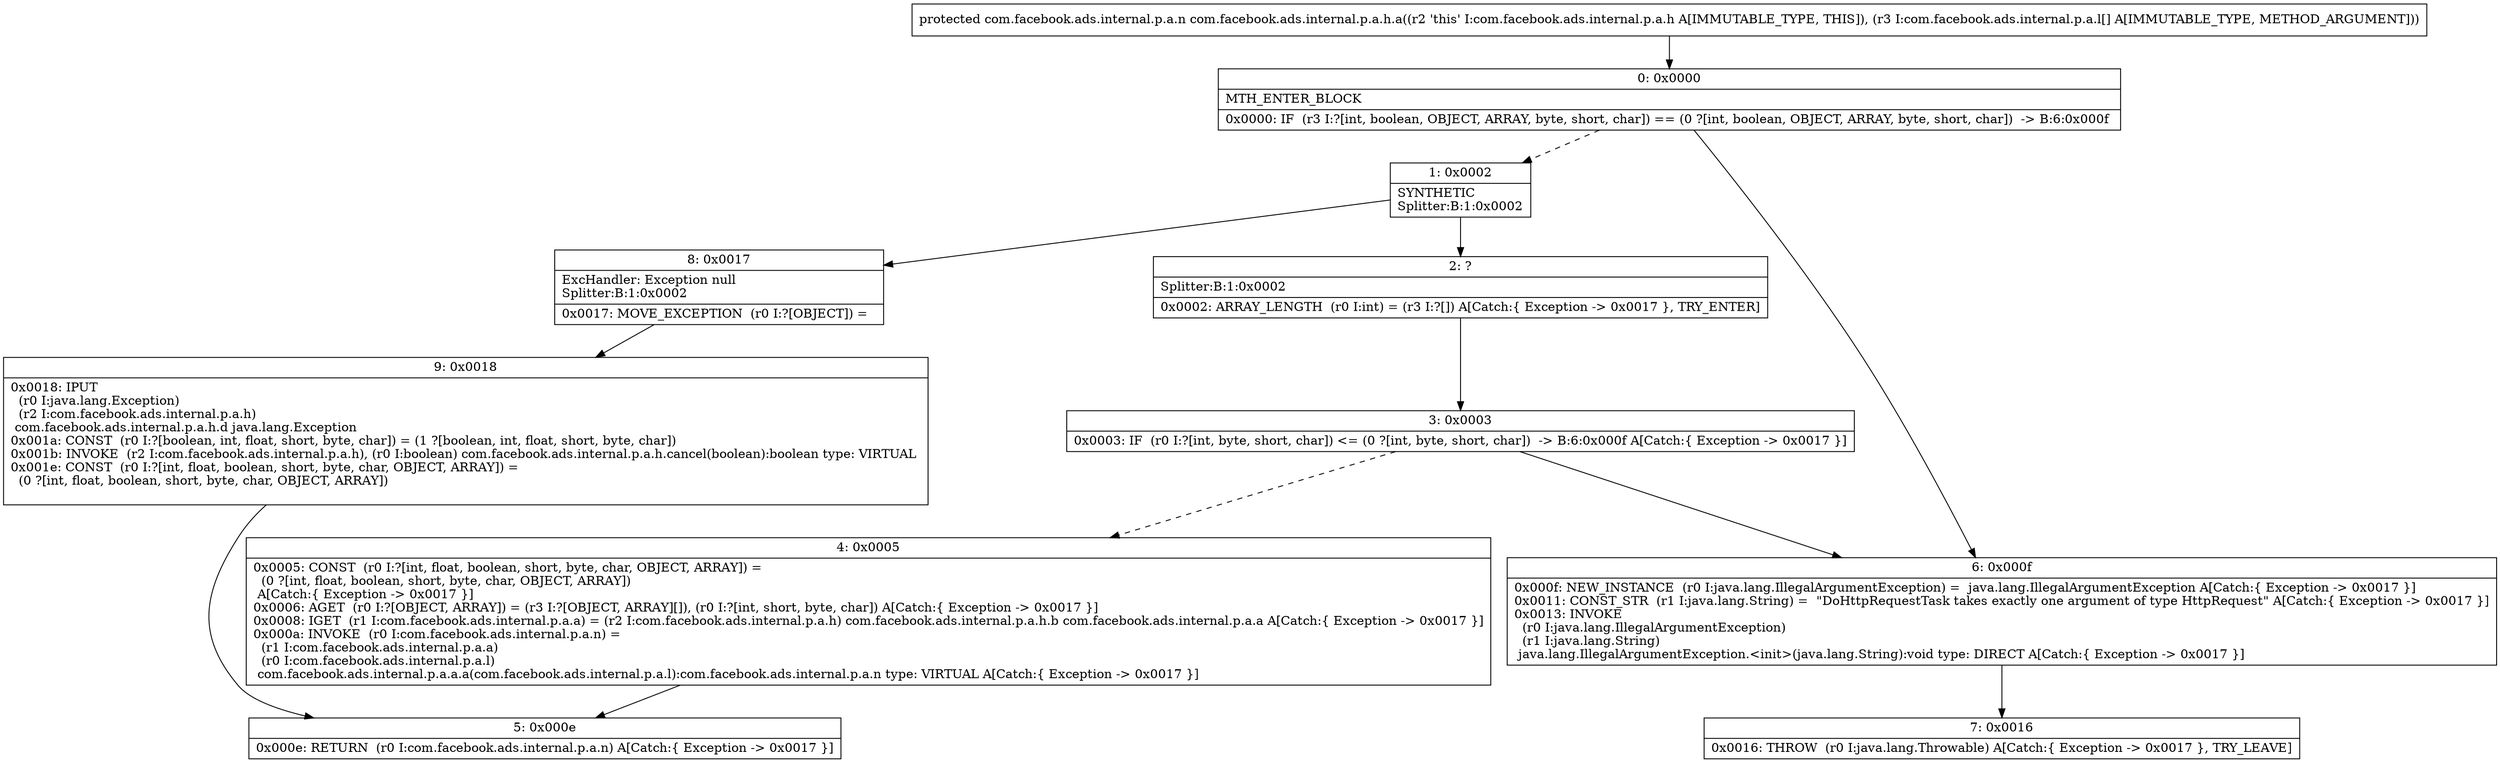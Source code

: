 digraph "CFG forcom.facebook.ads.internal.p.a.h.a([Lcom\/facebook\/ads\/internal\/p\/a\/l;)Lcom\/facebook\/ads\/internal\/p\/a\/n;" {
Node_0 [shape=record,label="{0\:\ 0x0000|MTH_ENTER_BLOCK\l|0x0000: IF  (r3 I:?[int, boolean, OBJECT, ARRAY, byte, short, char]) == (0 ?[int, boolean, OBJECT, ARRAY, byte, short, char])  \-\> B:6:0x000f \l}"];
Node_1 [shape=record,label="{1\:\ 0x0002|SYNTHETIC\lSplitter:B:1:0x0002\l}"];
Node_2 [shape=record,label="{2\:\ ?|Splitter:B:1:0x0002\l|0x0002: ARRAY_LENGTH  (r0 I:int) = (r3 I:?[]) A[Catch:\{ Exception \-\> 0x0017 \}, TRY_ENTER]\l}"];
Node_3 [shape=record,label="{3\:\ 0x0003|0x0003: IF  (r0 I:?[int, byte, short, char]) \<= (0 ?[int, byte, short, char])  \-\> B:6:0x000f A[Catch:\{ Exception \-\> 0x0017 \}]\l}"];
Node_4 [shape=record,label="{4\:\ 0x0005|0x0005: CONST  (r0 I:?[int, float, boolean, short, byte, char, OBJECT, ARRAY]) = \l  (0 ?[int, float, boolean, short, byte, char, OBJECT, ARRAY])\l A[Catch:\{ Exception \-\> 0x0017 \}]\l0x0006: AGET  (r0 I:?[OBJECT, ARRAY]) = (r3 I:?[OBJECT, ARRAY][]), (r0 I:?[int, short, byte, char]) A[Catch:\{ Exception \-\> 0x0017 \}]\l0x0008: IGET  (r1 I:com.facebook.ads.internal.p.a.a) = (r2 I:com.facebook.ads.internal.p.a.h) com.facebook.ads.internal.p.a.h.b com.facebook.ads.internal.p.a.a A[Catch:\{ Exception \-\> 0x0017 \}]\l0x000a: INVOKE  (r0 I:com.facebook.ads.internal.p.a.n) = \l  (r1 I:com.facebook.ads.internal.p.a.a)\l  (r0 I:com.facebook.ads.internal.p.a.l)\l com.facebook.ads.internal.p.a.a.a(com.facebook.ads.internal.p.a.l):com.facebook.ads.internal.p.a.n type: VIRTUAL A[Catch:\{ Exception \-\> 0x0017 \}]\l}"];
Node_5 [shape=record,label="{5\:\ 0x000e|0x000e: RETURN  (r0 I:com.facebook.ads.internal.p.a.n) A[Catch:\{ Exception \-\> 0x0017 \}]\l}"];
Node_6 [shape=record,label="{6\:\ 0x000f|0x000f: NEW_INSTANCE  (r0 I:java.lang.IllegalArgumentException) =  java.lang.IllegalArgumentException A[Catch:\{ Exception \-\> 0x0017 \}]\l0x0011: CONST_STR  (r1 I:java.lang.String) =  \"DoHttpRequestTask takes exactly one argument of type HttpRequest\" A[Catch:\{ Exception \-\> 0x0017 \}]\l0x0013: INVOKE  \l  (r0 I:java.lang.IllegalArgumentException)\l  (r1 I:java.lang.String)\l java.lang.IllegalArgumentException.\<init\>(java.lang.String):void type: DIRECT A[Catch:\{ Exception \-\> 0x0017 \}]\l}"];
Node_7 [shape=record,label="{7\:\ 0x0016|0x0016: THROW  (r0 I:java.lang.Throwable) A[Catch:\{ Exception \-\> 0x0017 \}, TRY_LEAVE]\l}"];
Node_8 [shape=record,label="{8\:\ 0x0017|ExcHandler: Exception null\lSplitter:B:1:0x0002\l|0x0017: MOVE_EXCEPTION  (r0 I:?[OBJECT]) =  \l}"];
Node_9 [shape=record,label="{9\:\ 0x0018|0x0018: IPUT  \l  (r0 I:java.lang.Exception)\l  (r2 I:com.facebook.ads.internal.p.a.h)\l com.facebook.ads.internal.p.a.h.d java.lang.Exception \l0x001a: CONST  (r0 I:?[boolean, int, float, short, byte, char]) = (1 ?[boolean, int, float, short, byte, char]) \l0x001b: INVOKE  (r2 I:com.facebook.ads.internal.p.a.h), (r0 I:boolean) com.facebook.ads.internal.p.a.h.cancel(boolean):boolean type: VIRTUAL \l0x001e: CONST  (r0 I:?[int, float, boolean, short, byte, char, OBJECT, ARRAY]) = \l  (0 ?[int, float, boolean, short, byte, char, OBJECT, ARRAY])\l \l}"];
MethodNode[shape=record,label="{protected com.facebook.ads.internal.p.a.n com.facebook.ads.internal.p.a.h.a((r2 'this' I:com.facebook.ads.internal.p.a.h A[IMMUTABLE_TYPE, THIS]), (r3 I:com.facebook.ads.internal.p.a.l[] A[IMMUTABLE_TYPE, METHOD_ARGUMENT])) }"];
MethodNode -> Node_0;
Node_0 -> Node_1[style=dashed];
Node_0 -> Node_6;
Node_1 -> Node_2;
Node_1 -> Node_8;
Node_2 -> Node_3;
Node_3 -> Node_4[style=dashed];
Node_3 -> Node_6;
Node_4 -> Node_5;
Node_6 -> Node_7;
Node_8 -> Node_9;
Node_9 -> Node_5;
}

